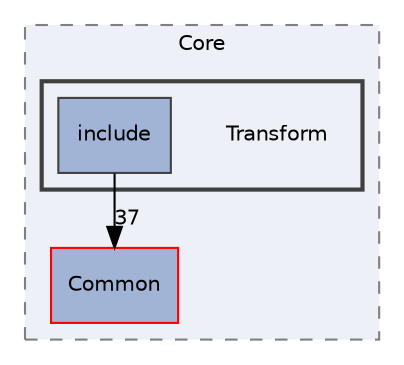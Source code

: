 digraph "Transform"
{
 // LATEX_PDF_SIZE
  edge [fontname="Helvetica",fontsize="10",labelfontname="Helvetica",labelfontsize="10"];
  node [fontname="Helvetica",fontsize="10",shape=record];
  compound=true
  subgraph clusterdir_cac7f9cecb9aa42a0bd05452dddd8a21 {
    graph [ bgcolor="#edf0f7", pencolor="grey50", style="filled,dashed,", label="Core", fontname="Helvetica", fontsize="10", URL="dir_cac7f9cecb9aa42a0bd05452dddd8a21.html"]
  dir_d38764bbd2ed2fce86b6f67aad6c8758 [shape=box, label="Common", style="filled,", fillcolor="#a2b4d6", color="red", URL="dir_d38764bbd2ed2fce86b6f67aad6c8758.html"];
  subgraph clusterdir_6a74394530d20d7df929c672ed9fa8ba {
    graph [ bgcolor="#edf0f7", pencolor="grey25", style="filled,bold,", label="", fontname="Helvetica", fontsize="10", URL="dir_6a74394530d20d7df929c672ed9fa8ba.html"]
    dir_6a74394530d20d7df929c672ed9fa8ba [shape=plaintext, label="Transform"];
  dir_746ed528eac3b85856fd8453c8e3338e [shape=box, label="include", style="filled,", fillcolor="#a2b4d6", color="grey25", URL="dir_746ed528eac3b85856fd8453c8e3338e.html"];
  }
  }
  dir_746ed528eac3b85856fd8453c8e3338e->dir_d38764bbd2ed2fce86b6f67aad6c8758 [headlabel="37", labeldistance=1.5 headhref="dir_000072_000010.html"];
}
